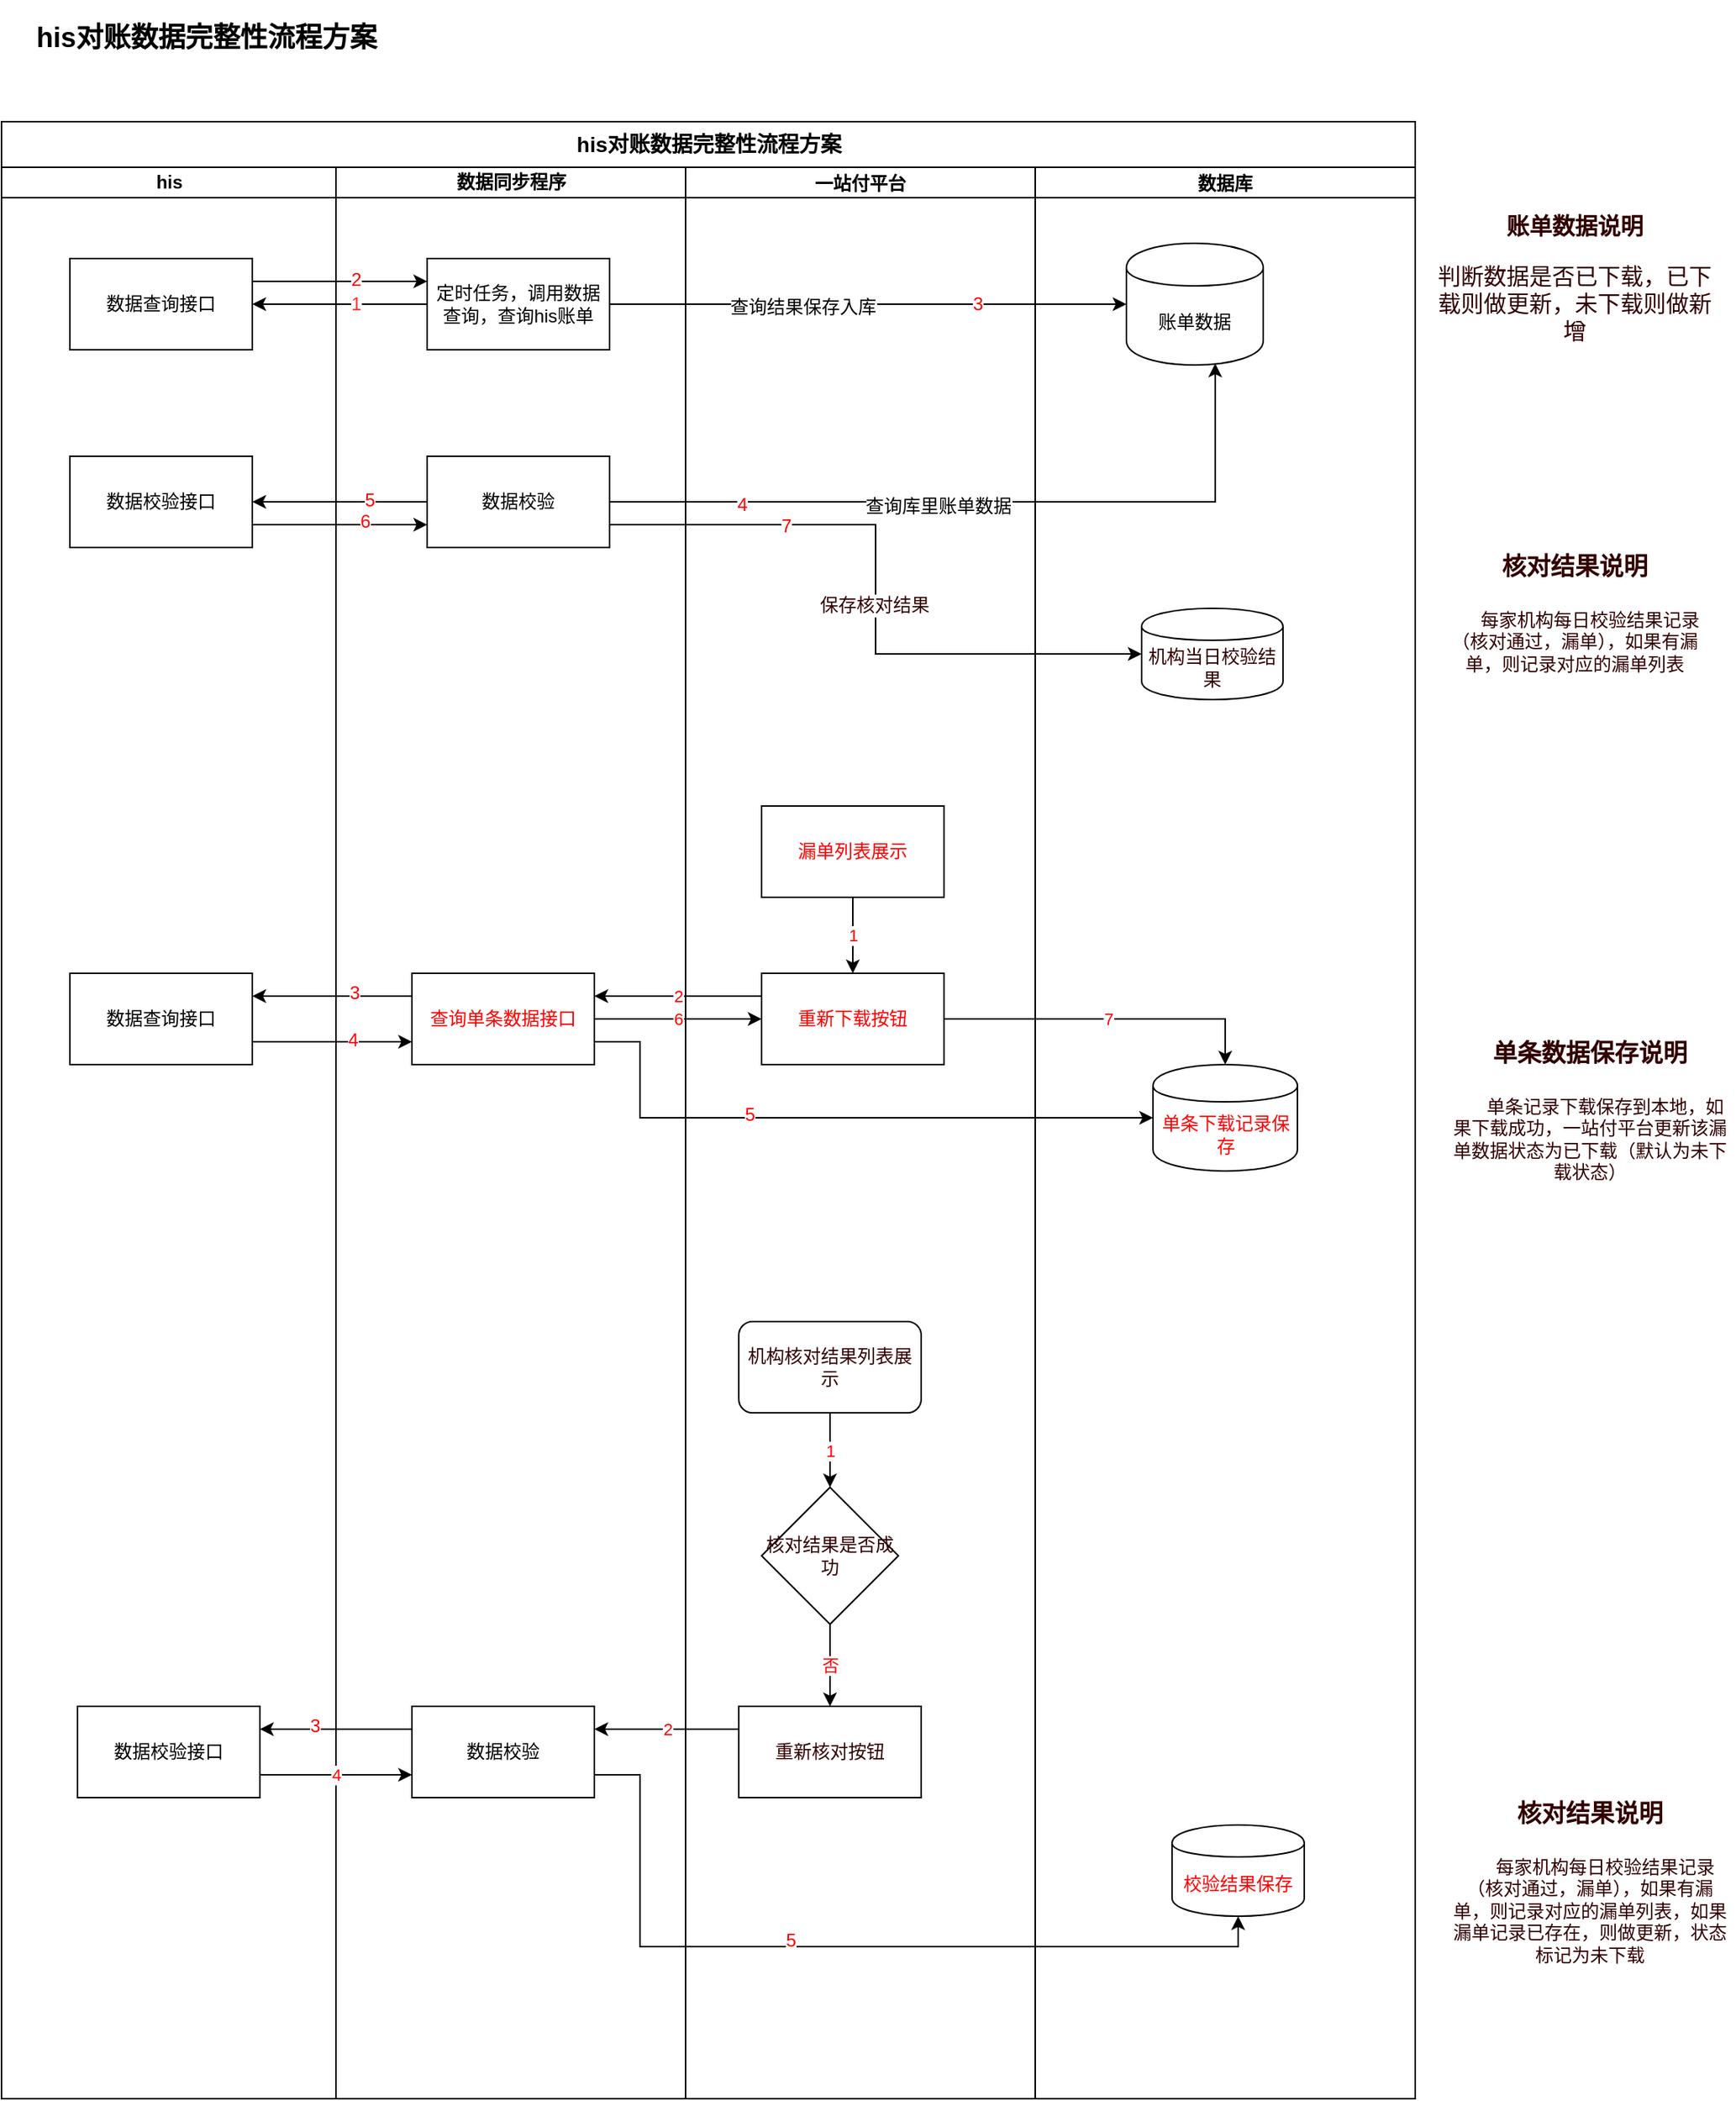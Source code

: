 <mxfile version="11.0.5" type="github"><diagram id="owP_LFmRwVI2nDjHhk14" name="Page-1"><mxGraphModel dx="1504" dy="647" grid="1" gridSize="10" guides="1" tooltips="1" connect="1" arrows="1" fold="1" page="1" pageScale="1" pageWidth="827" pageHeight="1169" math="0" shadow="0"><root><mxCell id="0"/><mxCell id="1" parent="0"/><mxCell id="JC0uv-LVpGlIjffTQXm3-1" value="&lt;font style=&quot;font-size: 18px&quot;&gt;&lt;b&gt;his对账数据完整性流程方案&lt;/b&gt;&lt;/font&gt;" style="text;html=1;strokeColor=none;fillColor=none;align=center;verticalAlign=middle;whiteSpace=wrap;rounded=0;" vertex="1" parent="1"><mxGeometry x="50" y="40" width="230" height="50" as="geometry"/></mxCell><mxCell id="JC0uv-LVpGlIjffTQXm3-2" value="&lt;p style=&quot;font-size: 14px&quot;&gt;&lt;font style=&quot;font-size: 14px&quot;&gt;&amp;nbsp;&amp;nbsp;&lt;/font&gt;&lt;/p&gt;&lt;span style=&quot;white-space: normal; font-size: 14px;&quot;&gt;&lt;font style=&quot;font-size: 14px&quot;&gt;his对账数据完整性流程方案&lt;/font&gt;&lt;/span&gt;&lt;p style=&quot;font-size: 14px&quot;&gt;&lt;font style=&quot;font-size: 14px&quot;&gt;&amp;nbsp; &amp;nbsp; &amp;nbsp; &amp;nbsp; &amp;nbsp; &amp;nbsp; &amp;nbsp; &amp;nbsp; &amp;nbsp; &amp;nbsp; &amp;nbsp; &amp;nbsp; &amp;nbsp; &amp;nbsp; &amp;nbsp; &amp;nbsp; &amp;nbsp; &amp;nbsp; &amp;nbsp; &amp;nbsp; &amp;nbsp; &amp;nbsp; &amp;nbsp; &amp;nbsp; &amp;nbsp; &amp;nbsp; &amp;nbsp; &amp;nbsp; &amp;nbsp; &amp;nbsp; &amp;nbsp; &amp;nbsp; &amp;nbsp; &amp;nbsp; &amp;nbsp; &amp;nbsp; &amp;nbsp; &amp;nbsp;&lt;/font&gt;&lt;/p&gt;" style="swimlane;html=1;childLayout=stackLayout;resizeParent=1;resizeParentMax=0;startSize=30;align=center;" vertex="1" parent="1"><mxGeometry x="30" y="120" width="930" height="1300" as="geometry"/></mxCell><mxCell id="JC0uv-LVpGlIjffTQXm3-3" value="his" style="swimlane;html=1;startSize=20;" vertex="1" parent="JC0uv-LVpGlIjffTQXm3-2"><mxGeometry y="30" width="220" height="1270" as="geometry"/></mxCell><mxCell id="JC0uv-LVpGlIjffTQXm3-7" value="数据查询接口" style="rounded=0;whiteSpace=wrap;html=1;align=center;" vertex="1" parent="JC0uv-LVpGlIjffTQXm3-3"><mxGeometry x="45" y="60" width="120" height="60" as="geometry"/></mxCell><mxCell id="JC0uv-LVpGlIjffTQXm3-20" value="数据校验接口" style="rounded=0;whiteSpace=wrap;html=1;align=center;" vertex="1" parent="JC0uv-LVpGlIjffTQXm3-3"><mxGeometry x="45" y="190" width="120" height="60" as="geometry"/></mxCell><mxCell id="JC0uv-LVpGlIjffTQXm3-52" value="数据查询接口" style="rounded=0;whiteSpace=wrap;html=1;align=center;" vertex="1" parent="JC0uv-LVpGlIjffTQXm3-3"><mxGeometry x="45" y="530" width="120" height="60" as="geometry"/></mxCell><mxCell id="JC0uv-LVpGlIjffTQXm3-66" value="数据校验接口" style="rounded=0;whiteSpace=wrap;html=1;align=center;" vertex="1" parent="JC0uv-LVpGlIjffTQXm3-3"><mxGeometry x="50" y="1012" width="120" height="60" as="geometry"/></mxCell><mxCell id="JC0uv-LVpGlIjffTQXm3-5" value="数据同步程序" style="swimlane;html=1;startSize=20;" vertex="1" parent="JC0uv-LVpGlIjffTQXm3-2"><mxGeometry x="220" y="30" width="230" height="1270" as="geometry"/></mxCell><mxCell id="JC0uv-LVpGlIjffTQXm3-8" value="定时任务，调用数据查询，查询his账单" style="rounded=0;whiteSpace=wrap;html=1;align=center;" vertex="1" parent="JC0uv-LVpGlIjffTQXm3-5"><mxGeometry x="60" y="60" width="120" height="60" as="geometry"/></mxCell><mxCell id="JC0uv-LVpGlIjffTQXm3-17" value="数据校验" style="rounded=0;whiteSpace=wrap;html=1;align=center;" vertex="1" parent="JC0uv-LVpGlIjffTQXm3-5"><mxGeometry x="60" y="190" width="120" height="60" as="geometry"/></mxCell><mxCell id="JC0uv-LVpGlIjffTQXm3-47" value="数据校验" style="rounded=0;whiteSpace=wrap;html=1;align=center;" vertex="1" parent="JC0uv-LVpGlIjffTQXm3-5"><mxGeometry x="50" y="1012" width="120" height="60" as="geometry"/></mxCell><mxCell id="JC0uv-LVpGlIjffTQXm3-51" value="查询单条数据接口" style="rounded=0;whiteSpace=wrap;html=1;fontColor=#FF0000;align=center;" vertex="1" parent="JC0uv-LVpGlIjffTQXm3-5"><mxGeometry x="50" y="530" width="120" height="60" as="geometry"/></mxCell><mxCell id="JC0uv-LVpGlIjffTQXm3-6" value="一站付平台" style="swimlane;align=center;startSize=20;" vertex="1" parent="JC0uv-LVpGlIjffTQXm3-2"><mxGeometry x="450" y="30" width="230" height="1270" as="geometry"/></mxCell><mxCell id="JC0uv-LVpGlIjffTQXm3-43" value="1" style="edgeStyle=orthogonalEdgeStyle;rounded=0;orthogonalLoop=1;jettySize=auto;html=1;exitX=0.5;exitY=1;exitDx=0;exitDy=0;entryX=0.5;entryY=0;entryDx=0;entryDy=0;fontColor=#FF0000;" edge="1" parent="JC0uv-LVpGlIjffTQXm3-6" source="JC0uv-LVpGlIjffTQXm3-41" target="JC0uv-LVpGlIjffTQXm3-42"><mxGeometry relative="1" as="geometry"/></mxCell><mxCell id="JC0uv-LVpGlIjffTQXm3-41" value="&lt;font color=&quot;#330000&quot;&gt;机构核对结果列表展示&lt;/font&gt;" style="rounded=1;whiteSpace=wrap;html=1;fontColor=#FF0000;align=center;" vertex="1" parent="JC0uv-LVpGlIjffTQXm3-6"><mxGeometry x="35" y="759" width="120" height="60" as="geometry"/></mxCell><mxCell id="JC0uv-LVpGlIjffTQXm3-45" value="否" style="edgeStyle=orthogonalEdgeStyle;rounded=0;orthogonalLoop=1;jettySize=auto;html=1;exitX=0.5;exitY=1;exitDx=0;exitDy=0;fontColor=#FF0000;" edge="1" parent="JC0uv-LVpGlIjffTQXm3-6" source="JC0uv-LVpGlIjffTQXm3-42" target="JC0uv-LVpGlIjffTQXm3-44"><mxGeometry relative="1" as="geometry"><Array as="points"><mxPoint x="95" y="999"/><mxPoint x="95" y="999"/></Array></mxGeometry></mxCell><mxCell id="JC0uv-LVpGlIjffTQXm3-42" value="&lt;font color=&quot;#330000&quot;&gt;核对结果是否成功&lt;/font&gt;" style="rhombus;whiteSpace=wrap;html=1;fontColor=#FF0000;align=center;" vertex="1" parent="JC0uv-LVpGlIjffTQXm3-6"><mxGeometry x="50" y="868" width="90" height="90" as="geometry"/></mxCell><mxCell id="JC0uv-LVpGlIjffTQXm3-44" value="&lt;font color=&quot;#330000&quot;&gt;重新核对按钮&lt;/font&gt;" style="rounded=0;whiteSpace=wrap;html=1;fontColor=#FF0000;align=center;" vertex="1" parent="JC0uv-LVpGlIjffTQXm3-6"><mxGeometry x="35" y="1012" width="120" height="60" as="geometry"/></mxCell><mxCell id="JC0uv-LVpGlIjffTQXm3-50" value="1" style="edgeStyle=orthogonalEdgeStyle;rounded=0;orthogonalLoop=1;jettySize=auto;html=1;exitX=0.5;exitY=1;exitDx=0;exitDy=0;fontColor=#FF0000;" edge="1" parent="JC0uv-LVpGlIjffTQXm3-6" source="JC0uv-LVpGlIjffTQXm3-48" target="JC0uv-LVpGlIjffTQXm3-49"><mxGeometry relative="1" as="geometry"/></mxCell><mxCell id="JC0uv-LVpGlIjffTQXm3-48" value="漏单列表展示" style="rounded=0;whiteSpace=wrap;html=1;fontColor=#FF0000;align=center;" vertex="1" parent="JC0uv-LVpGlIjffTQXm3-6"><mxGeometry x="50" y="420" width="120" height="60" as="geometry"/></mxCell><mxCell id="JC0uv-LVpGlIjffTQXm3-49" value="重新下载按钮" style="rounded=0;whiteSpace=wrap;html=1;fontColor=#FF0000;align=center;" vertex="1" parent="JC0uv-LVpGlIjffTQXm3-6"><mxGeometry x="50" y="530" width="120" height="60" as="geometry"/></mxCell><mxCell id="JC0uv-LVpGlIjffTQXm3-10" style="edgeStyle=orthogonalEdgeStyle;rounded=0;orthogonalLoop=1;jettySize=auto;html=1;exitX=0;exitY=0.5;exitDx=0;exitDy=0;entryX=1;entryY=0.5;entryDx=0;entryDy=0;" edge="1" parent="JC0uv-LVpGlIjffTQXm3-2" source="JC0uv-LVpGlIjffTQXm3-8" target="JC0uv-LVpGlIjffTQXm3-7"><mxGeometry relative="1" as="geometry"/></mxCell><mxCell id="JC0uv-LVpGlIjffTQXm3-24" value="&lt;font color=&quot;#ff3333&quot;&gt;1&lt;/font&gt;" style="text;html=1;resizable=0;points=[];align=center;verticalAlign=middle;labelBackgroundColor=#ffffff;" vertex="1" connectable="0" parent="JC0uv-LVpGlIjffTQXm3-10"><mxGeometry x="-0.176" relative="1" as="geometry"><mxPoint as="offset"/></mxGeometry></mxCell><mxCell id="JC0uv-LVpGlIjffTQXm3-12" value="数据库" style="swimlane;align=center;startSize=20;" vertex="1" parent="JC0uv-LVpGlIjffTQXm3-2"><mxGeometry x="680" y="30" width="250" height="1270" as="geometry"/></mxCell><mxCell id="JC0uv-LVpGlIjffTQXm3-14" value="账单数据" style="shape=cylinder;whiteSpace=wrap;html=1;boundedLbl=1;backgroundOutline=1;align=center;" vertex="1" parent="JC0uv-LVpGlIjffTQXm3-12"><mxGeometry x="60" y="50" width="90" height="80" as="geometry"/></mxCell><mxCell id="JC0uv-LVpGlIjffTQXm3-30" value="机构当日校验结果" style="shape=cylinder;whiteSpace=wrap;html=1;boundedLbl=1;backgroundOutline=1;fontColor=#330000;align=center;" vertex="1" parent="JC0uv-LVpGlIjffTQXm3-12"><mxGeometry x="70" y="290" width="93" height="60" as="geometry"/></mxCell><mxCell id="JC0uv-LVpGlIjffTQXm3-57" value="单条下载记录保存" style="shape=cylinder;whiteSpace=wrap;html=1;boundedLbl=1;backgroundOutline=1;fontColor=#FF0000;align=center;" vertex="1" parent="JC0uv-LVpGlIjffTQXm3-12"><mxGeometry x="77.5" y="590" width="95" height="70" as="geometry"/></mxCell><mxCell id="JC0uv-LVpGlIjffTQXm3-71" value="校验结果保存" style="shape=cylinder;whiteSpace=wrap;html=1;boundedLbl=1;backgroundOutline=1;fontColor=#FF0000;align=center;" vertex="1" parent="JC0uv-LVpGlIjffTQXm3-12"><mxGeometry x="90" y="1090" width="87" height="60" as="geometry"/></mxCell><mxCell id="JC0uv-LVpGlIjffTQXm3-15" style="edgeStyle=orthogonalEdgeStyle;rounded=0;orthogonalLoop=1;jettySize=auto;html=1;exitX=1;exitY=0.5;exitDx=0;exitDy=0;" edge="1" parent="JC0uv-LVpGlIjffTQXm3-2" source="JC0uv-LVpGlIjffTQXm3-8" target="JC0uv-LVpGlIjffTQXm3-14"><mxGeometry relative="1" as="geometry"/></mxCell><mxCell id="JC0uv-LVpGlIjffTQXm3-16" value="查询结果保存入库" style="text;html=1;resizable=0;points=[];align=center;verticalAlign=middle;labelBackgroundColor=#ffffff;" vertex="1" connectable="0" parent="JC0uv-LVpGlIjffTQXm3-15"><mxGeometry x="-0.255" y="-2" relative="1" as="geometry"><mxPoint as="offset"/></mxGeometry></mxCell><mxCell id="JC0uv-LVpGlIjffTQXm3-26" value="&lt;font color=&quot;#ff0000&quot;&gt;3&lt;/font&gt;" style="text;html=1;resizable=0;points=[];align=center;verticalAlign=middle;labelBackgroundColor=#ffffff;" vertex="1" connectable="0" parent="JC0uv-LVpGlIjffTQXm3-15"><mxGeometry x="0.421" relative="1" as="geometry"><mxPoint as="offset"/></mxGeometry></mxCell><mxCell id="JC0uv-LVpGlIjffTQXm3-18" style="edgeStyle=orthogonalEdgeStyle;rounded=0;orthogonalLoop=1;jettySize=auto;html=1;exitX=1;exitY=0.5;exitDx=0;exitDy=0;entryX=0.649;entryY=0.988;entryDx=0;entryDy=0;entryPerimeter=0;" edge="1" parent="JC0uv-LVpGlIjffTQXm3-2" source="JC0uv-LVpGlIjffTQXm3-17" target="JC0uv-LVpGlIjffTQXm3-14"><mxGeometry relative="1" as="geometry"><Array as="points"><mxPoint x="798" y="250"/></Array></mxGeometry></mxCell><mxCell id="JC0uv-LVpGlIjffTQXm3-19" value="查询库里账单数据" style="text;html=1;resizable=0;points=[];align=center;verticalAlign=middle;labelBackgroundColor=#ffffff;" vertex="1" connectable="0" parent="JC0uv-LVpGlIjffTQXm3-18"><mxGeometry x="-0.118" y="-3" relative="1" as="geometry"><mxPoint as="offset"/></mxGeometry></mxCell><mxCell id="JC0uv-LVpGlIjffTQXm3-27" value="&lt;font color=&quot;#ff0000&quot;&gt;4&lt;/font&gt;" style="text;html=1;resizable=0;points=[];align=center;verticalAlign=middle;labelBackgroundColor=#ffffff;" vertex="1" connectable="0" parent="JC0uv-LVpGlIjffTQXm3-18"><mxGeometry x="-0.646" y="-2" relative="1" as="geometry"><mxPoint as="offset"/></mxGeometry></mxCell><mxCell id="JC0uv-LVpGlIjffTQXm3-21" style="edgeStyle=orthogonalEdgeStyle;rounded=0;orthogonalLoop=1;jettySize=auto;html=1;" edge="1" parent="JC0uv-LVpGlIjffTQXm3-2" source="JC0uv-LVpGlIjffTQXm3-17" target="JC0uv-LVpGlIjffTQXm3-20"><mxGeometry relative="1" as="geometry"/></mxCell><mxCell id="JC0uv-LVpGlIjffTQXm3-28" value="5" style="text;html=1;resizable=0;points=[];align=center;verticalAlign=middle;labelBackgroundColor=#ffffff;fontColor=#FF0000;" vertex="1" connectable="0" parent="JC0uv-LVpGlIjffTQXm3-21"><mxGeometry x="-0.332" y="-1" relative="1" as="geometry"><mxPoint as="offset"/></mxGeometry></mxCell><mxCell id="JC0uv-LVpGlIjffTQXm3-22" style="edgeStyle=orthogonalEdgeStyle;rounded=0;orthogonalLoop=1;jettySize=auto;html=1;exitX=1;exitY=0.75;exitDx=0;exitDy=0;entryX=0;entryY=0.75;entryDx=0;entryDy=0;" edge="1" parent="JC0uv-LVpGlIjffTQXm3-2" source="JC0uv-LVpGlIjffTQXm3-20" target="JC0uv-LVpGlIjffTQXm3-17"><mxGeometry relative="1" as="geometry"/></mxCell><mxCell id="JC0uv-LVpGlIjffTQXm3-29" value="6" style="text;html=1;resizable=0;points=[];align=center;verticalAlign=middle;labelBackgroundColor=#ffffff;fontColor=#FF0000;" vertex="1" connectable="0" parent="JC0uv-LVpGlIjffTQXm3-22"><mxGeometry x="0.28" y="2" relative="1" as="geometry"><mxPoint as="offset"/></mxGeometry></mxCell><mxCell id="JC0uv-LVpGlIjffTQXm3-23" style="edgeStyle=orthogonalEdgeStyle;rounded=0;orthogonalLoop=1;jettySize=auto;html=1;exitX=1;exitY=0.25;exitDx=0;exitDy=0;entryX=0;entryY=0.25;entryDx=0;entryDy=0;" edge="1" parent="JC0uv-LVpGlIjffTQXm3-2" source="JC0uv-LVpGlIjffTQXm3-7" target="JC0uv-LVpGlIjffTQXm3-8"><mxGeometry relative="1" as="geometry"/></mxCell><mxCell id="JC0uv-LVpGlIjffTQXm3-25" value="&lt;font color=&quot;#ff0000&quot;&gt;2&lt;/font&gt;" style="text;html=1;resizable=0;points=[];align=center;verticalAlign=middle;labelBackgroundColor=#ffffff;" vertex="1" connectable="0" parent="JC0uv-LVpGlIjffTQXm3-23"><mxGeometry x="0.176" y="1" relative="1" as="geometry"><mxPoint as="offset"/></mxGeometry></mxCell><mxCell id="JC0uv-LVpGlIjffTQXm3-37" style="edgeStyle=orthogonalEdgeStyle;rounded=0;orthogonalLoop=1;jettySize=auto;html=1;exitX=1;exitY=0.75;exitDx=0;exitDy=0;entryX=0;entryY=0.5;entryDx=0;entryDy=0;fontColor=#330000;" edge="1" parent="JC0uv-LVpGlIjffTQXm3-2" source="JC0uv-LVpGlIjffTQXm3-17" target="JC0uv-LVpGlIjffTQXm3-30"><mxGeometry relative="1" as="geometry"/></mxCell><mxCell id="JC0uv-LVpGlIjffTQXm3-38" value="7" style="text;html=1;resizable=0;points=[];align=center;verticalAlign=middle;labelBackgroundColor=#ffffff;fontColor=#FF0000;" vertex="1" connectable="0" parent="JC0uv-LVpGlIjffTQXm3-37"><mxGeometry x="-0.468" y="-1" relative="1" as="geometry"><mxPoint as="offset"/></mxGeometry></mxCell><mxCell id="JC0uv-LVpGlIjffTQXm3-39" value="&lt;font color=&quot;#330000&quot;&gt;保存核对结果&lt;/font&gt;" style="text;html=1;resizable=0;points=[];align=center;verticalAlign=middle;labelBackgroundColor=#ffffff;fontColor=#FF0000;" vertex="1" connectable="0" parent="JC0uv-LVpGlIjffTQXm3-37"><mxGeometry x="0.049" y="-1" relative="1" as="geometry"><mxPoint as="offset"/></mxGeometry></mxCell><mxCell id="JC0uv-LVpGlIjffTQXm3-53" value="2" style="edgeStyle=orthogonalEdgeStyle;rounded=0;orthogonalLoop=1;jettySize=auto;html=1;exitX=0;exitY=0.25;exitDx=0;exitDy=0;entryX=1;entryY=0.25;entryDx=0;entryDy=0;fontColor=#FF0000;" edge="1" parent="JC0uv-LVpGlIjffTQXm3-2" source="JC0uv-LVpGlIjffTQXm3-49" target="JC0uv-LVpGlIjffTQXm3-51"><mxGeometry relative="1" as="geometry"/></mxCell><mxCell id="JC0uv-LVpGlIjffTQXm3-54" style="edgeStyle=orthogonalEdgeStyle;rounded=0;orthogonalLoop=1;jettySize=auto;html=1;exitX=0;exitY=0.25;exitDx=0;exitDy=0;entryX=1;entryY=0.25;entryDx=0;entryDy=0;fontColor=#FF0000;" edge="1" parent="JC0uv-LVpGlIjffTQXm3-2" source="JC0uv-LVpGlIjffTQXm3-51" target="JC0uv-LVpGlIjffTQXm3-52"><mxGeometry relative="1" as="geometry"/></mxCell><mxCell id="JC0uv-LVpGlIjffTQXm3-62" value="3" style="text;html=1;resizable=0;points=[];align=center;verticalAlign=middle;labelBackgroundColor=#ffffff;fontColor=#FF0000;" vertex="1" connectable="0" parent="JC0uv-LVpGlIjffTQXm3-54"><mxGeometry x="-0.267" y="-2" relative="1" as="geometry"><mxPoint as="offset"/></mxGeometry></mxCell><mxCell id="JC0uv-LVpGlIjffTQXm3-55" style="edgeStyle=orthogonalEdgeStyle;rounded=0;orthogonalLoop=1;jettySize=auto;html=1;exitX=1;exitY=0.75;exitDx=0;exitDy=0;entryX=0;entryY=0.75;entryDx=0;entryDy=0;fontColor=#FF0000;" edge="1" parent="JC0uv-LVpGlIjffTQXm3-2" source="JC0uv-LVpGlIjffTQXm3-52" target="JC0uv-LVpGlIjffTQXm3-51"><mxGeometry relative="1" as="geometry"/></mxCell><mxCell id="JC0uv-LVpGlIjffTQXm3-63" value="4" style="text;html=1;resizable=0;points=[];align=center;verticalAlign=middle;labelBackgroundColor=#ffffff;fontColor=#FF0000;" vertex="1" connectable="0" parent="JC0uv-LVpGlIjffTQXm3-55"><mxGeometry x="0.245" y="1" relative="1" as="geometry"><mxPoint as="offset"/></mxGeometry></mxCell><mxCell id="JC0uv-LVpGlIjffTQXm3-58" style="edgeStyle=orthogonalEdgeStyle;rounded=0;orthogonalLoop=1;jettySize=auto;html=1;exitX=1;exitY=0.75;exitDx=0;exitDy=0;entryX=0;entryY=0.5;entryDx=0;entryDy=0;fontColor=#FF0000;" edge="1" parent="JC0uv-LVpGlIjffTQXm3-2" source="JC0uv-LVpGlIjffTQXm3-51" target="JC0uv-LVpGlIjffTQXm3-57"><mxGeometry relative="1" as="geometry"><Array as="points"><mxPoint x="420" y="605"/><mxPoint x="420" y="655"/></Array></mxGeometry></mxCell><mxCell id="JC0uv-LVpGlIjffTQXm3-64" value="5" style="text;html=1;resizable=0;points=[];align=center;verticalAlign=middle;labelBackgroundColor=#ffffff;fontColor=#FF0000;" vertex="1" connectable="0" parent="JC0uv-LVpGlIjffTQXm3-58"><mxGeometry x="-0.273" y="2" relative="1" as="geometry"><mxPoint as="offset"/></mxGeometry></mxCell><mxCell id="JC0uv-LVpGlIjffTQXm3-60" value="6" style="edgeStyle=orthogonalEdgeStyle;rounded=0;orthogonalLoop=1;jettySize=auto;html=1;exitX=1;exitY=0.5;exitDx=0;exitDy=0;entryX=0;entryY=0.5;entryDx=0;entryDy=0;fontColor=#FF0000;" edge="1" parent="JC0uv-LVpGlIjffTQXm3-2" source="JC0uv-LVpGlIjffTQXm3-51" target="JC0uv-LVpGlIjffTQXm3-49"><mxGeometry relative="1" as="geometry"/></mxCell><mxCell id="JC0uv-LVpGlIjffTQXm3-61" value="7" style="edgeStyle=orthogonalEdgeStyle;rounded=0;orthogonalLoop=1;jettySize=auto;html=1;exitX=1;exitY=0.5;exitDx=0;exitDy=0;entryX=0.5;entryY=0;entryDx=0;entryDy=0;fontColor=#FF0000;" edge="1" parent="JC0uv-LVpGlIjffTQXm3-2" source="JC0uv-LVpGlIjffTQXm3-49" target="JC0uv-LVpGlIjffTQXm3-57"><mxGeometry relative="1" as="geometry"/></mxCell><mxCell id="JC0uv-LVpGlIjffTQXm3-65" value="2" style="edgeStyle=orthogonalEdgeStyle;rounded=0;orthogonalLoop=1;jettySize=auto;html=1;exitX=0;exitY=0.25;exitDx=0;exitDy=0;entryX=1;entryY=0.25;entryDx=0;entryDy=0;fontColor=#FF0000;" edge="1" parent="JC0uv-LVpGlIjffTQXm3-2" source="JC0uv-LVpGlIjffTQXm3-44" target="JC0uv-LVpGlIjffTQXm3-47"><mxGeometry relative="1" as="geometry"/></mxCell><mxCell id="JC0uv-LVpGlIjffTQXm3-68" style="edgeStyle=orthogonalEdgeStyle;rounded=0;orthogonalLoop=1;jettySize=auto;html=1;exitX=0;exitY=0.25;exitDx=0;exitDy=0;entryX=1;entryY=0.25;entryDx=0;entryDy=0;fontColor=#FF0000;" edge="1" parent="JC0uv-LVpGlIjffTQXm3-2" source="JC0uv-LVpGlIjffTQXm3-47" target="JC0uv-LVpGlIjffTQXm3-66"><mxGeometry relative="1" as="geometry"/></mxCell><mxCell id="JC0uv-LVpGlIjffTQXm3-73" value="3" style="text;html=1;resizable=0;points=[];align=center;verticalAlign=middle;labelBackgroundColor=#ffffff;fontColor=#FF0000;" vertex="1" connectable="0" parent="JC0uv-LVpGlIjffTQXm3-68"><mxGeometry x="0.285" y="-2" relative="1" as="geometry"><mxPoint as="offset"/></mxGeometry></mxCell><mxCell id="JC0uv-LVpGlIjffTQXm3-69" value="4" style="edgeStyle=orthogonalEdgeStyle;rounded=0;orthogonalLoop=1;jettySize=auto;html=1;exitX=1;exitY=0.75;exitDx=0;exitDy=0;entryX=0;entryY=0.75;entryDx=0;entryDy=0;fontColor=#FF0000;" edge="1" parent="JC0uv-LVpGlIjffTQXm3-2" source="JC0uv-LVpGlIjffTQXm3-66" target="JC0uv-LVpGlIjffTQXm3-47"><mxGeometry relative="1" as="geometry"><Array as="points"><mxPoint x="200" y="1087"/><mxPoint x="200" y="1087"/></Array></mxGeometry></mxCell><mxCell id="JC0uv-LVpGlIjffTQXm3-72" style="edgeStyle=orthogonalEdgeStyle;rounded=0;orthogonalLoop=1;jettySize=auto;html=1;exitX=1;exitY=0.75;exitDx=0;exitDy=0;entryX=0.5;entryY=1;entryDx=0;entryDy=0;fontColor=#FF0000;" edge="1" parent="JC0uv-LVpGlIjffTQXm3-2" source="JC0uv-LVpGlIjffTQXm3-47" target="JC0uv-LVpGlIjffTQXm3-71"><mxGeometry relative="1" as="geometry"><Array as="points"><mxPoint x="420" y="1087"/><mxPoint x="420" y="1200"/><mxPoint x="813" y="1200"/></Array></mxGeometry></mxCell><mxCell id="JC0uv-LVpGlIjffTQXm3-74" value="5" style="text;html=1;resizable=0;points=[];align=center;verticalAlign=middle;labelBackgroundColor=#ffffff;fontColor=#FF0000;" vertex="1" connectable="0" parent="JC0uv-LVpGlIjffTQXm3-72"><mxGeometry x="-0.132" y="4" relative="1" as="geometry"><mxPoint as="offset"/></mxGeometry></mxCell><mxCell id="JC0uv-LVpGlIjffTQXm3-32" value="&lt;h1&gt;&lt;font style=&quot;font-size: 16px&quot;&gt;核对结果说明&lt;/font&gt;&lt;/h1&gt;&lt;p&gt;&amp;nbsp; &amp;nbsp; &amp;nbsp; 每家机构每日校验结果记录（核对通过，漏单），如果有漏单，则记录对应的漏单列表&lt;br&gt;&lt;/p&gt;" style="text;html=1;strokeColor=none;fillColor=none;spacing=5;spacingTop=-20;whiteSpace=wrap;overflow=hidden;rounded=0;fontColor=#330000;align=center;" vertex="1" parent="1"><mxGeometry x="970" y="390" width="190" height="120" as="geometry"/></mxCell><mxCell id="JC0uv-LVpGlIjffTQXm3-36" value="&lt;h1 style=&quot;font-size: 15px&quot;&gt;&lt;font style=&quot;font-size: 15px&quot;&gt;账单数据说明&lt;/font&gt;&lt;/h1&gt;&lt;p style=&quot;font-size: 15px&quot;&gt;判断数据是否已下载，已下载则做更新，未下载则做新增&lt;/p&gt;" style="text;html=1;strokeColor=none;fillColor=none;spacing=5;spacingTop=-20;whiteSpace=wrap;overflow=hidden;rounded=0;fontColor=#330000;align=center;" vertex="1" parent="1"><mxGeometry x="970" y="180" width="190" height="90" as="geometry"/></mxCell><mxCell id="JC0uv-LVpGlIjffTQXm3-59" value="&lt;h1&gt;&lt;font style=&quot;font-size: 16px&quot;&gt;单条数据保存说明&lt;/font&gt;&lt;/h1&gt;&lt;p&gt;&amp;nbsp; &amp;nbsp; &amp;nbsp; 单条记录下载保存到本地，如果下载成功，一站付平台更新该漏单数据状态为已下载（默认为未下载状态）&lt;br&gt;&lt;/p&gt;" style="text;html=1;strokeColor=none;fillColor=none;spacing=5;spacingTop=-20;whiteSpace=wrap;overflow=hidden;rounded=0;fontColor=#330000;align=center;" vertex="1" parent="1"><mxGeometry x="980" y="710" width="190" height="120" as="geometry"/></mxCell><mxCell id="JC0uv-LVpGlIjffTQXm3-75" value="&lt;h1&gt;&lt;font style=&quot;font-size: 16px&quot;&gt;核对结果说明&lt;/font&gt;&lt;/h1&gt;&lt;h1&gt;&lt;p style=&quot;font-size: 12px ; font-weight: 400&quot;&gt;&amp;nbsp; &amp;nbsp; &amp;nbsp; 每家机构每日校验结果记录（核对通过，漏单），如果有漏单，则记录对应的漏单列表，如果漏单记录已存在，则做更新，状态标记为未下载&lt;/p&gt;&lt;/h1&gt;" style="text;html=1;strokeColor=none;fillColor=none;spacing=5;spacingTop=-20;whiteSpace=wrap;overflow=hidden;rounded=0;fontColor=#330000;align=center;" vertex="1" parent="1"><mxGeometry x="980" y="1210" width="190" height="140" as="geometry"/></mxCell></root></mxGraphModel></diagram></mxfile>